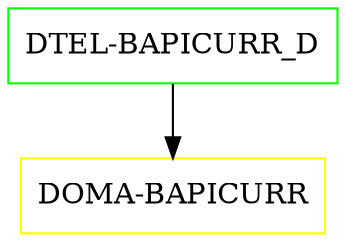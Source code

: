 digraph G {
  "DTEL-BAPICURR_D" [shape=box,color=green];
  "DOMA-BAPICURR" [shape=box,color=yellow,URL="./DOMA_BAPICURR.html"];
  "DTEL-BAPICURR_D" -> "DOMA-BAPICURR";
}
